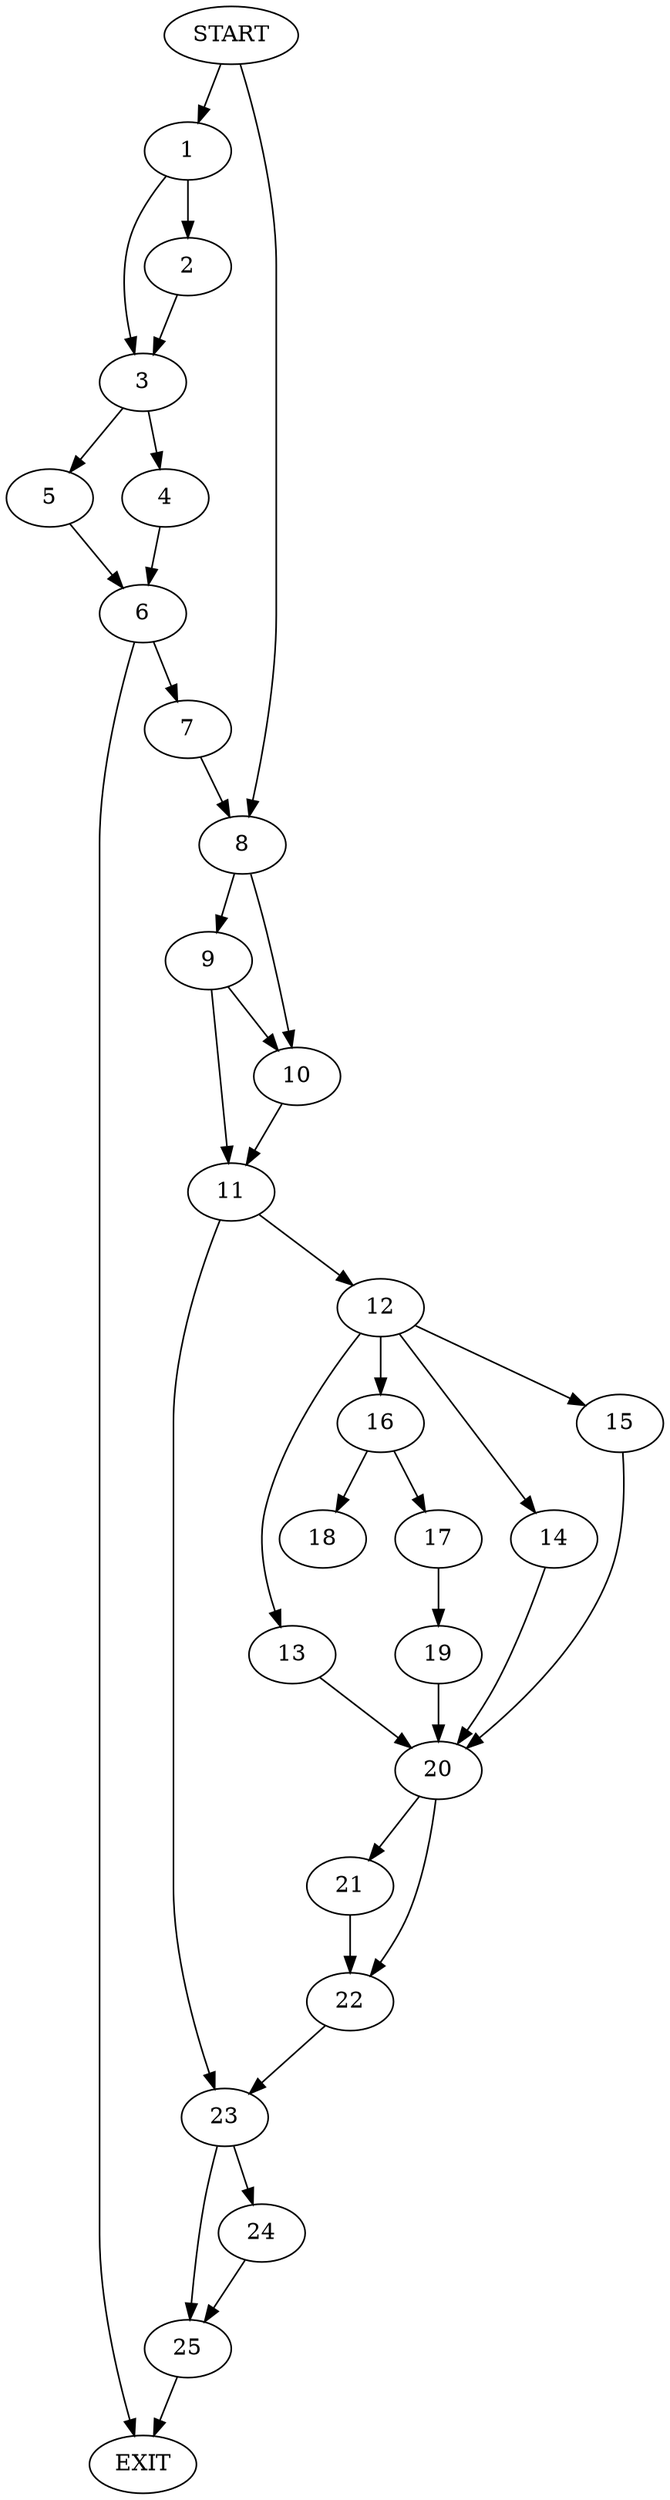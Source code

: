 digraph { 
0 [label="START"];
1;
2;
3;
4;
5;
6;
7;
8;
9;
10;
11;
12;
13;
14;
15;
16;
17;
18;
19;
20;
21;
22;
23;
24;
25;
26[label="EXIT"];
0 -> 1;
0 -> 8;
1 -> 2;
1 -> 3;
2 -> 3;
3 -> 4;
3 -> 5;
4 -> 6;
5 -> 6;
6 -> 26;
6 -> 7;
7 -> 8;
8 -> 10;
8 -> 9;
9 -> 10;
9 -> 11;
10 -> 11;
11 -> 12;
11 -> 23;
12 -> 16;
12 -> 13;
12:s2 -> 14;
12:s3 -> 15;
13 -> 20;
14 -> 20;
15 -> 20;
16 -> 17;
16 -> 18;
17 -> 19;
19 -> 20;
20 -> 21;
20 -> 22;
21 -> 22;
22 -> 23;
23 -> 24;
23 -> 25;
24 -> 25;
25 -> 26;
}